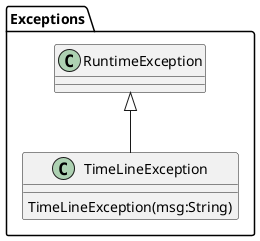 @startuml

package Exceptions {
    RuntimeException <|-- TimeLineException
    class TimeLineException{
        TimeLineException(msg:String)
    }
}
@enduml
